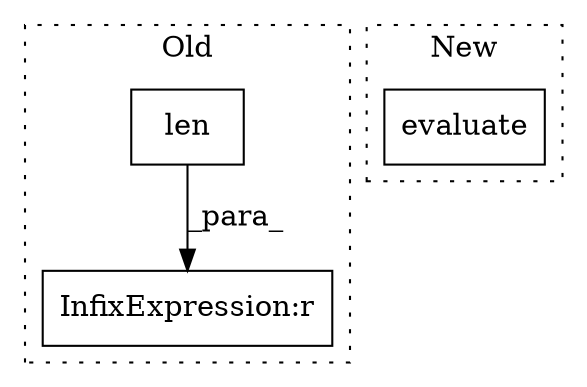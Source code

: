 digraph G {
subgraph cluster0 {
1 [label="len" a="32" s="3649,3673" l="4,1" shape="box"];
3 [label="InfixExpression:r" a="27" s="3710" l="4" shape="box"];
label = "Old";
style="dotted";
}
subgraph cluster1 {
2 [label="evaluate" a="32" s="3561,3721" l="9,1" shape="box"];
label = "New";
style="dotted";
}
1 -> 3 [label="_para_"];
}